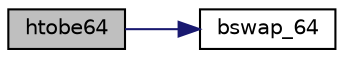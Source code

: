 digraph "htobe64"
{
  edge [fontname="Helvetica",fontsize="10",labelfontname="Helvetica",labelfontsize="10"];
  node [fontname="Helvetica",fontsize="10",shape=record];
  rankdir="LR";
  Node15 [label="htobe64",height=0.2,width=0.4,color="black", fillcolor="grey75", style="filled", fontcolor="black"];
  Node15 -> Node16 [color="midnightblue",fontsize="10",style="solid",fontname="Helvetica"];
  Node16 [label="bswap_64",height=0.2,width=0.4,color="black", fillcolor="white", style="filled",URL="$db/dc9/byteswap_8h.html#aaf6a6e8515061fb001505d3b9f6164e2"];
}
